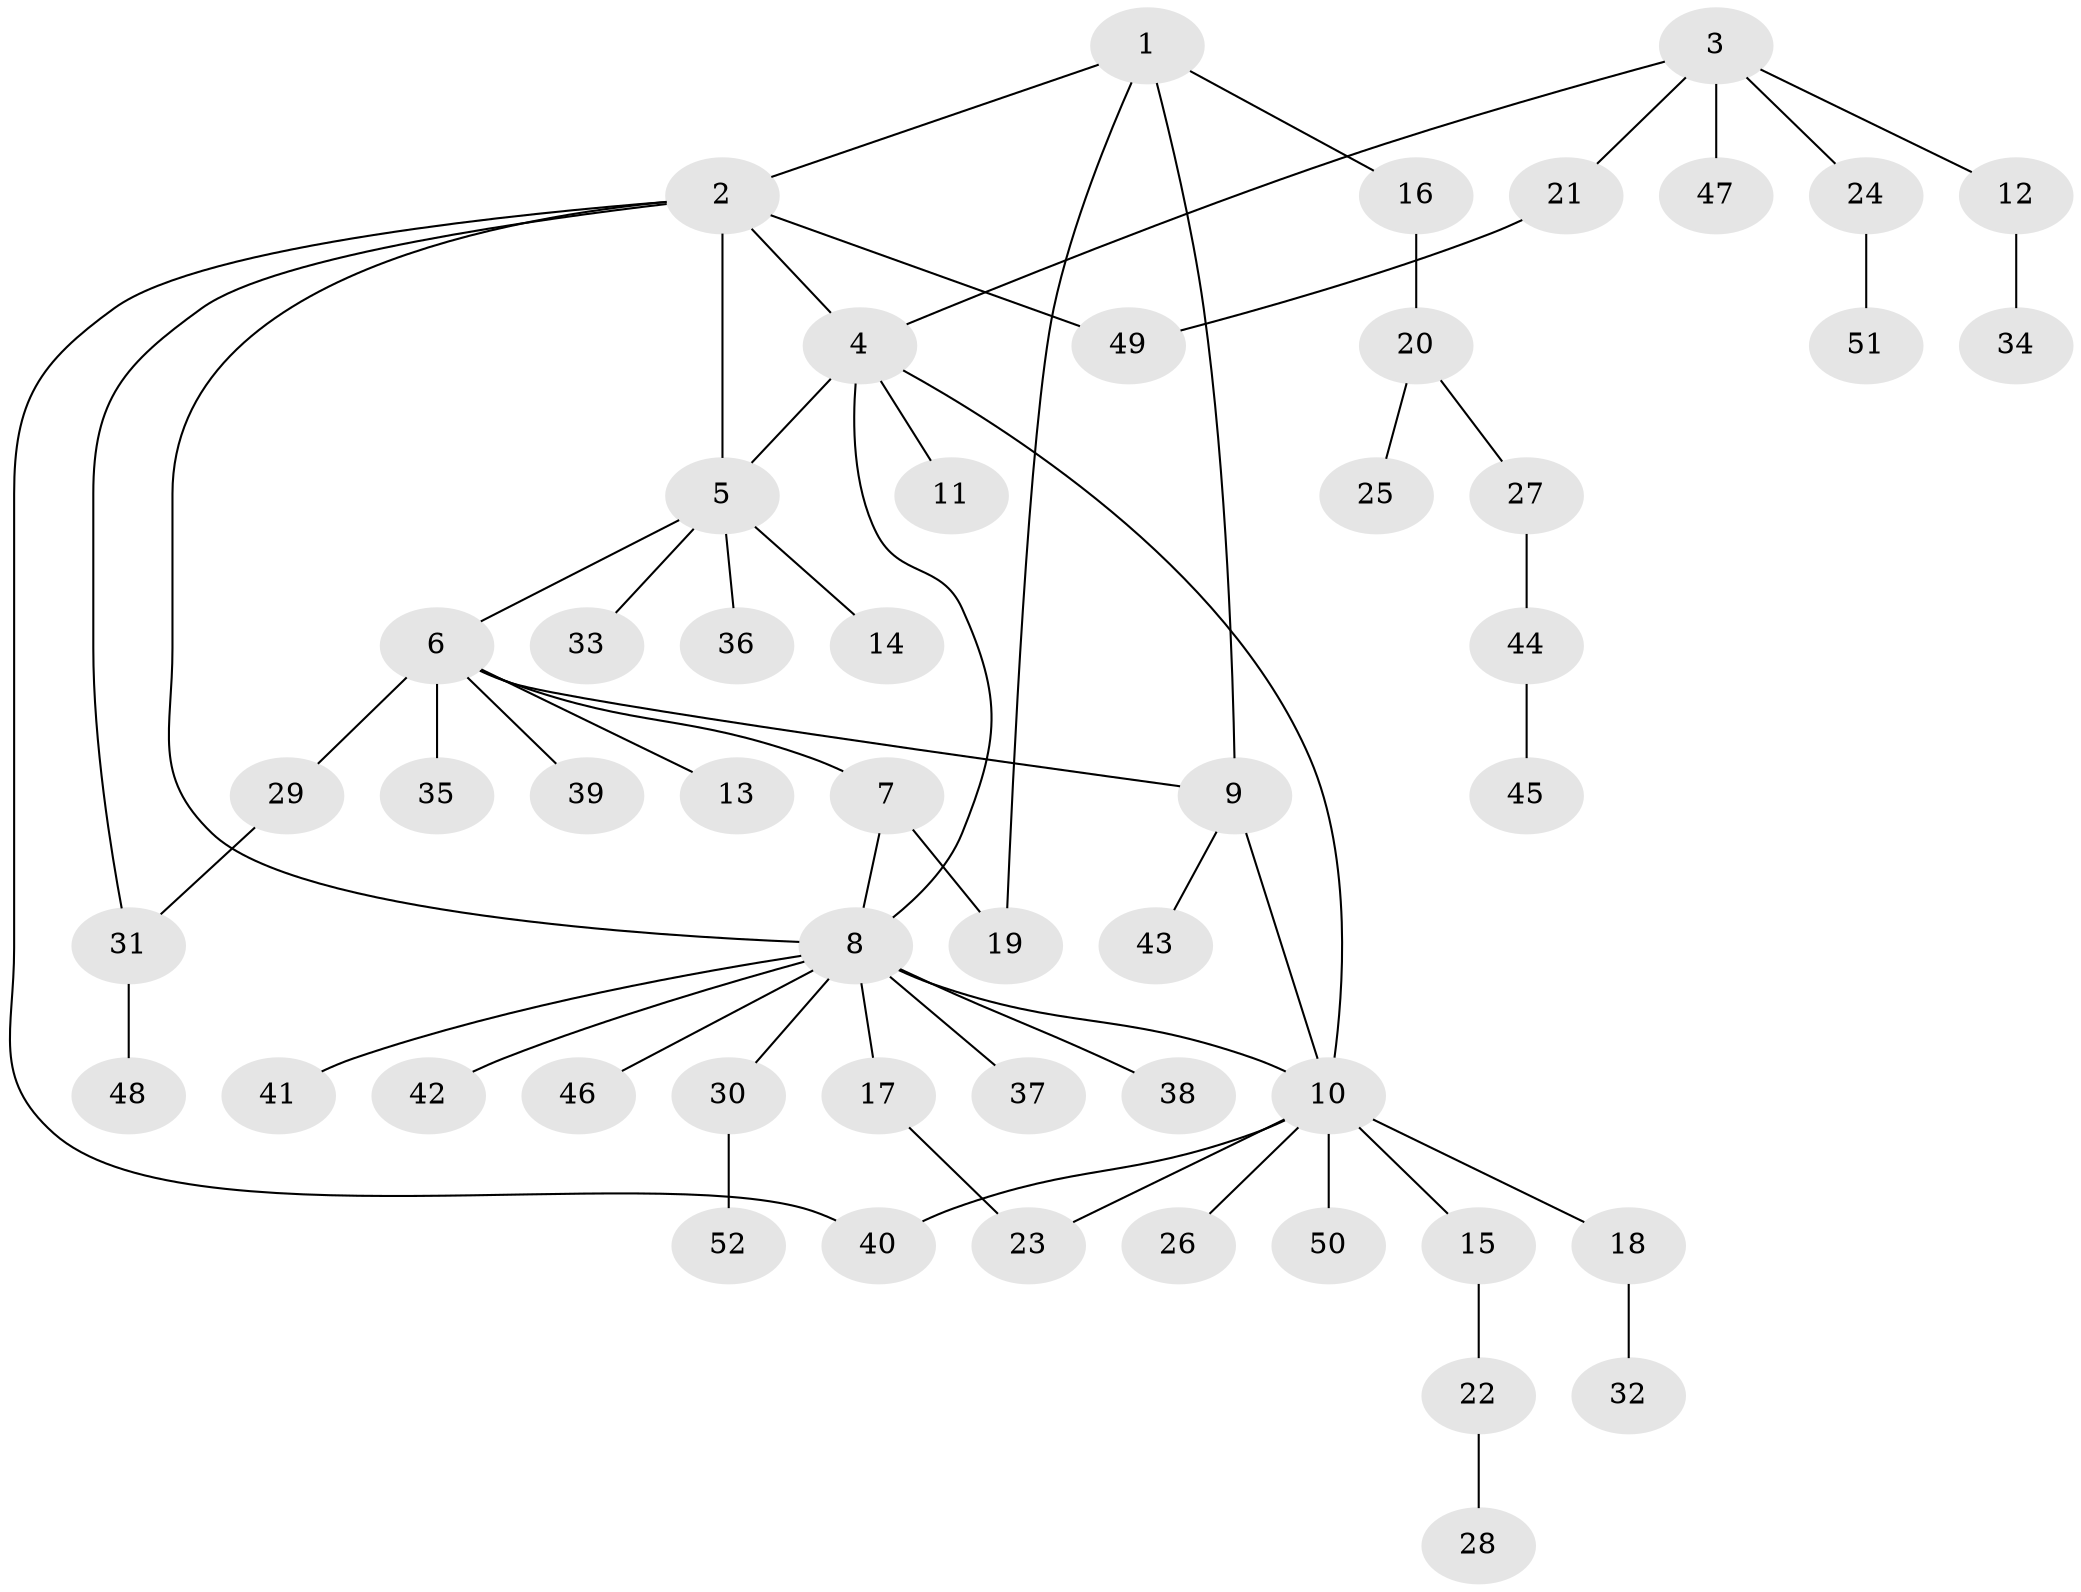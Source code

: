 // Generated by graph-tools (version 1.1) at 2025/55/03/09/25 04:55:08]
// undirected, 52 vertices, 62 edges
graph export_dot {
graph [start="1"]
  node [color=gray90,style=filled];
  1;
  2;
  3;
  4;
  5;
  6;
  7;
  8;
  9;
  10;
  11;
  12;
  13;
  14;
  15;
  16;
  17;
  18;
  19;
  20;
  21;
  22;
  23;
  24;
  25;
  26;
  27;
  28;
  29;
  30;
  31;
  32;
  33;
  34;
  35;
  36;
  37;
  38;
  39;
  40;
  41;
  42;
  43;
  44;
  45;
  46;
  47;
  48;
  49;
  50;
  51;
  52;
  1 -- 2;
  1 -- 9;
  1 -- 16;
  1 -- 19;
  2 -- 4;
  2 -- 5;
  2 -- 8;
  2 -- 31;
  2 -- 40;
  2 -- 49;
  3 -- 4;
  3 -- 12;
  3 -- 21;
  3 -- 24;
  3 -- 47;
  4 -- 5;
  4 -- 8;
  4 -- 10;
  4 -- 11;
  5 -- 6;
  5 -- 14;
  5 -- 33;
  5 -- 36;
  6 -- 7;
  6 -- 9;
  6 -- 13;
  6 -- 29;
  6 -- 35;
  6 -- 39;
  7 -- 8;
  7 -- 19;
  8 -- 10;
  8 -- 17;
  8 -- 30;
  8 -- 37;
  8 -- 38;
  8 -- 41;
  8 -- 42;
  8 -- 46;
  9 -- 10;
  9 -- 43;
  10 -- 15;
  10 -- 18;
  10 -- 23;
  10 -- 26;
  10 -- 40;
  10 -- 50;
  12 -- 34;
  15 -- 22;
  16 -- 20;
  17 -- 23;
  18 -- 32;
  20 -- 25;
  20 -- 27;
  21 -- 49;
  22 -- 28;
  24 -- 51;
  27 -- 44;
  29 -- 31;
  30 -- 52;
  31 -- 48;
  44 -- 45;
}
